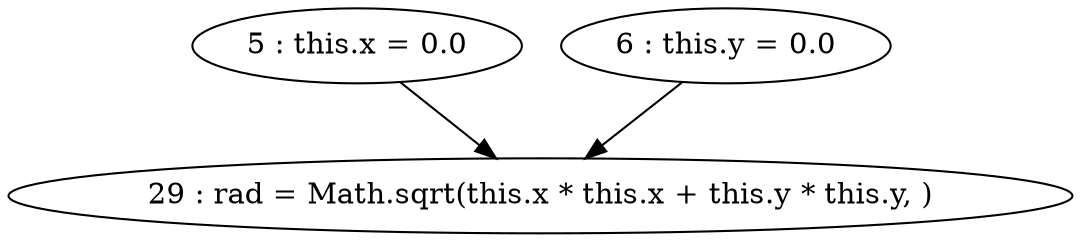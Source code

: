 digraph G {
"5 : this.x = 0.0"
"5 : this.x = 0.0" -> "29 : rad = Math.sqrt(this.x * this.x + this.y * this.y, )"
"6 : this.y = 0.0"
"6 : this.y = 0.0" -> "29 : rad = Math.sqrt(this.x * this.x + this.y * this.y, )"
"29 : rad = Math.sqrt(this.x * this.x + this.y * this.y, )"
}